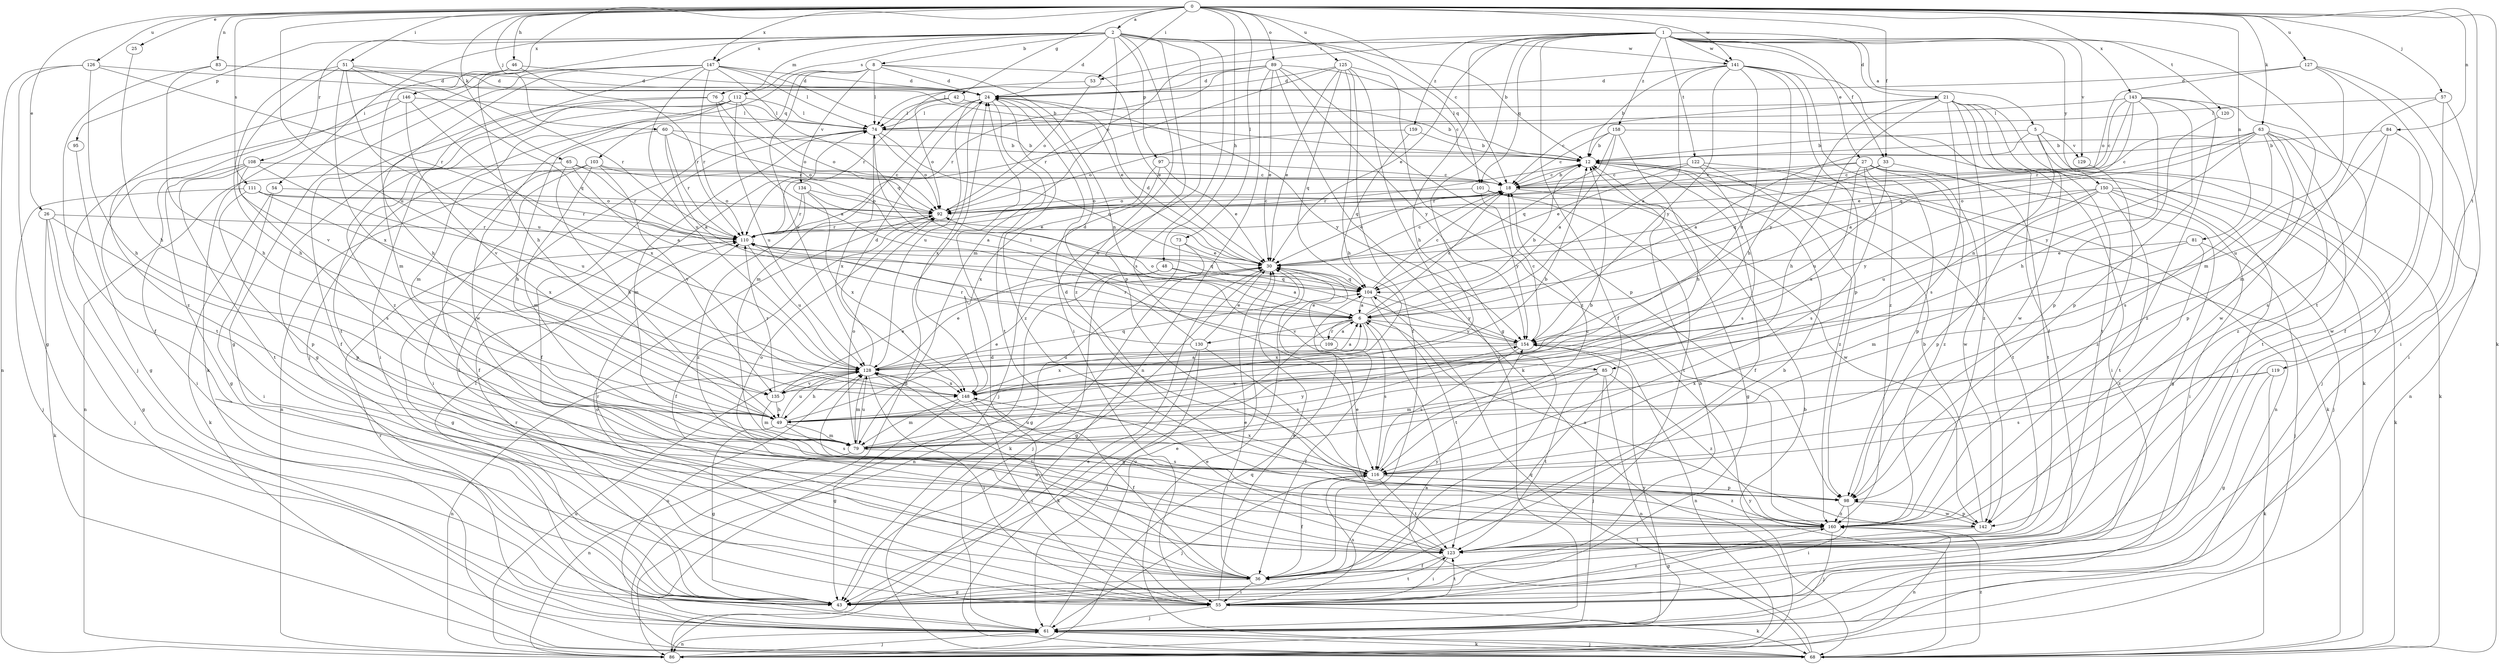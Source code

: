 strict digraph  {
0;
1;
2;
5;
6;
8;
12;
18;
21;
24;
25;
26;
27;
30;
33;
36;
42;
43;
46;
48;
49;
51;
53;
54;
55;
57;
60;
61;
63;
65;
68;
73;
74;
76;
79;
81;
83;
84;
85;
86;
89;
92;
95;
97;
98;
101;
103;
104;
108;
109;
110;
111;
112;
116;
119;
120;
122;
123;
125;
126;
127;
128;
129;
130;
134;
135;
141;
142;
143;
146;
147;
148;
150;
154;
158;
159;
160;
0 -> 2  [label=a];
0 -> 18  [label=c];
0 -> 25  [label=e];
0 -> 26  [label=e];
0 -> 33  [label=f];
0 -> 42  [label=g];
0 -> 46  [label=h];
0 -> 48  [label=h];
0 -> 51  [label=i];
0 -> 53  [label=i];
0 -> 57  [label=j];
0 -> 60  [label=j];
0 -> 63  [label=k];
0 -> 65  [label=k];
0 -> 68  [label=k];
0 -> 73  [label=l];
0 -> 81  [label=n];
0 -> 83  [label=n];
0 -> 84  [label=n];
0 -> 89  [label=o];
0 -> 111  [label=s];
0 -> 119  [label=t];
0 -> 125  [label=u];
0 -> 126  [label=u];
0 -> 127  [label=u];
0 -> 128  [label=u];
0 -> 141  [label=w];
0 -> 143  [label=x];
0 -> 146  [label=x];
0 -> 147  [label=x];
1 -> 5  [label=a];
1 -> 21  [label=d];
1 -> 27  [label=e];
1 -> 30  [label=e];
1 -> 33  [label=f];
1 -> 36  [label=f];
1 -> 43  [label=g];
1 -> 49  [label=h];
1 -> 53  [label=i];
1 -> 92  [label=o];
1 -> 101  [label=q];
1 -> 120  [label=t];
1 -> 122  [label=t];
1 -> 123  [label=t];
1 -> 129  [label=v];
1 -> 141  [label=w];
1 -> 150  [label=y];
1 -> 158  [label=z];
1 -> 159  [label=z];
2 -> 8  [label=b];
2 -> 12  [label=b];
2 -> 24  [label=d];
2 -> 49  [label=h];
2 -> 54  [label=i];
2 -> 55  [label=i];
2 -> 76  [label=m];
2 -> 79  [label=m];
2 -> 95  [label=p];
2 -> 97  [label=p];
2 -> 98  [label=p];
2 -> 101  [label=q];
2 -> 108  [label=r];
2 -> 112  [label=s];
2 -> 116  [label=s];
2 -> 141  [label=w];
2 -> 147  [label=x];
2 -> 160  [label=z];
5 -> 6  [label=a];
5 -> 12  [label=b];
5 -> 61  [label=j];
5 -> 68  [label=k];
5 -> 85  [label=n];
5 -> 129  [label=v];
6 -> 12  [label=b];
6 -> 18  [label=c];
6 -> 43  [label=g];
6 -> 92  [label=o];
6 -> 109  [label=r];
6 -> 116  [label=s];
6 -> 130  [label=v];
6 -> 148  [label=x];
6 -> 154  [label=y];
8 -> 24  [label=d];
8 -> 30  [label=e];
8 -> 61  [label=j];
8 -> 74  [label=l];
8 -> 85  [label=n];
8 -> 103  [label=q];
8 -> 128  [label=u];
8 -> 134  [label=v];
12 -> 18  [label=c];
12 -> 36  [label=f];
12 -> 68  [label=k];
12 -> 110  [label=r];
12 -> 123  [label=t];
18 -> 12  [label=b];
18 -> 30  [label=e];
18 -> 43  [label=g];
18 -> 92  [label=o];
21 -> 18  [label=c];
21 -> 49  [label=h];
21 -> 61  [label=j];
21 -> 68  [label=k];
21 -> 74  [label=l];
21 -> 116  [label=s];
21 -> 123  [label=t];
21 -> 142  [label=w];
21 -> 154  [label=y];
21 -> 160  [label=z];
24 -> 74  [label=l];
24 -> 79  [label=m];
24 -> 123  [label=t];
24 -> 128  [label=u];
24 -> 148  [label=x];
24 -> 154  [label=y];
24 -> 160  [label=z];
25 -> 49  [label=h];
26 -> 43  [label=g];
26 -> 61  [label=j];
26 -> 68  [label=k];
26 -> 98  [label=p];
26 -> 110  [label=r];
27 -> 18  [label=c];
27 -> 43  [label=g];
27 -> 98  [label=p];
27 -> 110  [label=r];
27 -> 116  [label=s];
27 -> 142  [label=w];
27 -> 148  [label=x];
27 -> 160  [label=z];
30 -> 18  [label=c];
30 -> 24  [label=d];
30 -> 43  [label=g];
30 -> 104  [label=q];
33 -> 18  [label=c];
33 -> 104  [label=q];
33 -> 123  [label=t];
33 -> 128  [label=u];
36 -> 12  [label=b];
36 -> 30  [label=e];
36 -> 43  [label=g];
36 -> 55  [label=i];
36 -> 128  [label=u];
36 -> 154  [label=y];
42 -> 12  [label=b];
42 -> 74  [label=l];
42 -> 92  [label=o];
43 -> 12  [label=b];
43 -> 74  [label=l];
43 -> 110  [label=r];
43 -> 123  [label=t];
46 -> 24  [label=d];
46 -> 49  [label=h];
46 -> 110  [label=r];
46 -> 160  [label=z];
48 -> 6  [label=a];
48 -> 61  [label=j];
48 -> 86  [label=n];
48 -> 104  [label=q];
49 -> 30  [label=e];
49 -> 43  [label=g];
49 -> 79  [label=m];
49 -> 116  [label=s];
49 -> 128  [label=u];
51 -> 24  [label=d];
51 -> 49  [label=h];
51 -> 104  [label=q];
51 -> 110  [label=r];
51 -> 128  [label=u];
51 -> 135  [label=v];
51 -> 148  [label=x];
53 -> 92  [label=o];
53 -> 110  [label=r];
54 -> 55  [label=i];
54 -> 68  [label=k];
54 -> 92  [label=o];
55 -> 24  [label=d];
55 -> 30  [label=e];
55 -> 61  [label=j];
55 -> 68  [label=k];
55 -> 92  [label=o];
55 -> 116  [label=s];
55 -> 123  [label=t];
55 -> 160  [label=z];
57 -> 55  [label=i];
57 -> 74  [label=l];
57 -> 79  [label=m];
57 -> 123  [label=t];
60 -> 6  [label=a];
60 -> 12  [label=b];
60 -> 49  [label=h];
60 -> 92  [label=o];
60 -> 110  [label=r];
61 -> 30  [label=e];
61 -> 68  [label=k];
61 -> 74  [label=l];
61 -> 86  [label=n];
61 -> 110  [label=r];
61 -> 128  [label=u];
61 -> 154  [label=y];
63 -> 6  [label=a];
63 -> 12  [label=b];
63 -> 18  [label=c];
63 -> 30  [label=e];
63 -> 86  [label=n];
63 -> 98  [label=p];
63 -> 116  [label=s];
63 -> 123  [label=t];
63 -> 154  [label=y];
63 -> 160  [label=z];
65 -> 6  [label=a];
65 -> 18  [label=c];
65 -> 49  [label=h];
65 -> 55  [label=i];
65 -> 110  [label=r];
68 -> 6  [label=a];
68 -> 24  [label=d];
68 -> 30  [label=e];
68 -> 61  [label=j];
68 -> 104  [label=q];
68 -> 154  [label=y];
68 -> 160  [label=z];
73 -> 30  [label=e];
73 -> 43  [label=g];
73 -> 68  [label=k];
74 -> 12  [label=b];
74 -> 36  [label=f];
74 -> 79  [label=m];
74 -> 92  [label=o];
74 -> 104  [label=q];
74 -> 148  [label=x];
76 -> 6  [label=a];
76 -> 36  [label=f];
76 -> 74  [label=l];
76 -> 92  [label=o];
76 -> 123  [label=t];
79 -> 12  [label=b];
79 -> 86  [label=n];
79 -> 92  [label=o];
79 -> 116  [label=s];
79 -> 128  [label=u];
79 -> 154  [label=y];
81 -> 30  [label=e];
81 -> 61  [label=j];
81 -> 79  [label=m];
81 -> 160  [label=z];
83 -> 12  [label=b];
83 -> 24  [label=d];
83 -> 36  [label=f];
83 -> 49  [label=h];
84 -> 12  [label=b];
84 -> 116  [label=s];
84 -> 128  [label=u];
84 -> 142  [label=w];
85 -> 61  [label=j];
85 -> 79  [label=m];
85 -> 86  [label=n];
85 -> 123  [label=t];
85 -> 135  [label=v];
85 -> 160  [label=z];
86 -> 12  [label=b];
86 -> 30  [label=e];
86 -> 61  [label=j];
86 -> 104  [label=q];
86 -> 128  [label=u];
89 -> 18  [label=c];
89 -> 24  [label=d];
89 -> 30  [label=e];
89 -> 68  [label=k];
89 -> 74  [label=l];
89 -> 86  [label=n];
89 -> 98  [label=p];
89 -> 110  [label=r];
89 -> 154  [label=y];
92 -> 18  [label=c];
92 -> 36  [label=f];
92 -> 110  [label=r];
95 -> 43  [label=g];
97 -> 18  [label=c];
97 -> 30  [label=e];
97 -> 61  [label=j];
97 -> 148  [label=x];
98 -> 55  [label=i];
98 -> 92  [label=o];
98 -> 142  [label=w];
98 -> 160  [label=z];
101 -> 92  [label=o];
101 -> 123  [label=t];
101 -> 142  [label=w];
101 -> 154  [label=y];
103 -> 6  [label=a];
103 -> 18  [label=c];
103 -> 36  [label=f];
103 -> 55  [label=i];
103 -> 79  [label=m];
103 -> 86  [label=n];
103 -> 135  [label=v];
104 -> 6  [label=a];
104 -> 18  [label=c];
104 -> 123  [label=t];
104 -> 154  [label=y];
108 -> 18  [label=c];
108 -> 43  [label=g];
108 -> 86  [label=n];
108 -> 116  [label=s];
108 -> 123  [label=t];
108 -> 128  [label=u];
109 -> 6  [label=a];
109 -> 30  [label=e];
109 -> 36  [label=f];
109 -> 148  [label=x];
110 -> 30  [label=e];
110 -> 43  [label=g];
110 -> 104  [label=q];
110 -> 128  [label=u];
111 -> 61  [label=j];
111 -> 92  [label=o];
111 -> 98  [label=p];
111 -> 110  [label=r];
111 -> 148  [label=x];
112 -> 43  [label=g];
112 -> 55  [label=i];
112 -> 74  [label=l];
112 -> 79  [label=m];
112 -> 92  [label=o];
112 -> 128  [label=u];
112 -> 142  [label=w];
116 -> 18  [label=c];
116 -> 24  [label=d];
116 -> 36  [label=f];
116 -> 61  [label=j];
116 -> 98  [label=p];
116 -> 123  [label=t];
116 -> 128  [label=u];
116 -> 148  [label=x];
116 -> 160  [label=z];
119 -> 43  [label=g];
119 -> 68  [label=k];
119 -> 116  [label=s];
119 -> 148  [label=x];
120 -> 98  [label=p];
122 -> 18  [label=c];
122 -> 30  [label=e];
122 -> 86  [label=n];
122 -> 116  [label=s];
122 -> 160  [label=z];
123 -> 30  [label=e];
123 -> 36  [label=f];
123 -> 55  [label=i];
123 -> 110  [label=r];
123 -> 128  [label=u];
125 -> 24  [label=d];
125 -> 30  [label=e];
125 -> 36  [label=f];
125 -> 49  [label=h];
125 -> 61  [label=j];
125 -> 104  [label=q];
125 -> 110  [label=r];
125 -> 160  [label=z];
126 -> 24  [label=d];
126 -> 43  [label=g];
126 -> 49  [label=h];
126 -> 86  [label=n];
126 -> 110  [label=r];
127 -> 24  [label=d];
127 -> 36  [label=f];
127 -> 55  [label=i];
127 -> 79  [label=m];
127 -> 92  [label=o];
128 -> 6  [label=a];
128 -> 24  [label=d];
128 -> 30  [label=e];
128 -> 49  [label=h];
128 -> 55  [label=i];
128 -> 79  [label=m];
128 -> 86  [label=n];
128 -> 104  [label=q];
128 -> 123  [label=t];
128 -> 135  [label=v];
128 -> 148  [label=x];
129 -> 160  [label=z];
130 -> 24  [label=d];
130 -> 30  [label=e];
130 -> 61  [label=j];
130 -> 68  [label=k];
130 -> 110  [label=r];
130 -> 116  [label=s];
134 -> 30  [label=e];
134 -> 92  [label=o];
134 -> 110  [label=r];
134 -> 148  [label=x];
134 -> 160  [label=z];
135 -> 6  [label=a];
135 -> 30  [label=e];
135 -> 49  [label=h];
135 -> 79  [label=m];
135 -> 110  [label=r];
141 -> 6  [label=a];
141 -> 12  [label=b];
141 -> 24  [label=d];
141 -> 36  [label=f];
141 -> 49  [label=h];
141 -> 98  [label=p];
141 -> 128  [label=u];
141 -> 154  [label=y];
141 -> 160  [label=z];
142 -> 6  [label=a];
142 -> 12  [label=b];
142 -> 43  [label=g];
142 -> 98  [label=p];
143 -> 18  [label=c];
143 -> 49  [label=h];
143 -> 74  [label=l];
143 -> 98  [label=p];
143 -> 104  [label=q];
143 -> 110  [label=r];
143 -> 142  [label=w];
143 -> 160  [label=z];
146 -> 61  [label=j];
146 -> 74  [label=l];
146 -> 123  [label=t];
146 -> 135  [label=v];
146 -> 148  [label=x];
147 -> 24  [label=d];
147 -> 30  [label=e];
147 -> 43  [label=g];
147 -> 68  [label=k];
147 -> 74  [label=l];
147 -> 79  [label=m];
147 -> 104  [label=q];
147 -> 110  [label=r];
147 -> 128  [label=u];
147 -> 160  [label=z];
148 -> 12  [label=b];
148 -> 36  [label=f];
148 -> 43  [label=g];
148 -> 55  [label=i];
148 -> 79  [label=m];
150 -> 55  [label=i];
150 -> 61  [label=j];
150 -> 68  [label=k];
150 -> 92  [label=o];
150 -> 98  [label=p];
150 -> 123  [label=t];
150 -> 128  [label=u];
150 -> 154  [label=y];
154 -> 18  [label=c];
154 -> 74  [label=l];
154 -> 86  [label=n];
154 -> 110  [label=r];
154 -> 116  [label=s];
154 -> 128  [label=u];
158 -> 6  [label=a];
158 -> 12  [label=b];
158 -> 18  [label=c];
158 -> 49  [label=h];
158 -> 55  [label=i];
158 -> 104  [label=q];
159 -> 12  [label=b];
159 -> 92  [label=o];
159 -> 104  [label=q];
160 -> 61  [label=j];
160 -> 86  [label=n];
160 -> 123  [label=t];
}
